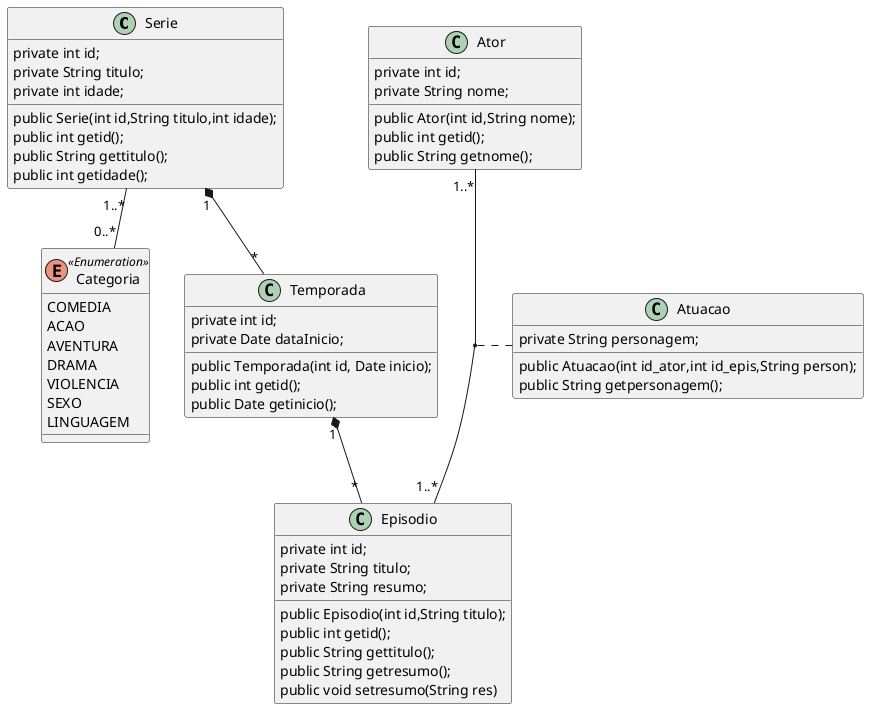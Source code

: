 @startuml POOFlix
    ' Modelagem baseada no enunciado.
    class Serie {
        private int id;
        private String titulo;
        private int idade;
        public Serie(int id,String titulo,int idade);
        public int getid();
        public String gettitulo();
        public int getidade();
    }

    enum Categoria <<Enumeration>>{
        COMEDIA
        ACAO
        AVENTURA
        DRAMA    
        VIOLENCIA
        SEXO
        LINGUAGEM
    }

    class Temporada {
        private int id;
        private Date dataInicio;
        public Temporada(int id, Date inicio);
        public int getid();
        public Date getinicio();
    }

    class Episodio {
        private int id;
        private String titulo;
        private String resumo;
        public Episodio(int id,String titulo);
        public int getid();
        public String gettitulo();
        public String getresumo();
        public void setresumo(String res)
    }

    class Ator {
        private int id;
        private String nome;
        public Ator(int id,String nome);
        public int getid();
        public String getnome();

    }

    class Atuacao {
        public Atuacao(int id_ator,int id_epis,String person);
        private String personagem;
        public String getpersonagem();
    }

    Serie "1" *-- "*" Temporada
    Serie "1..*" -- "0..*" Categoria
    Temporada "1" *-- "*" Episodio
    Ator "1..*" -- "1..*" Episodio
    (Ator, Episodio) .. Atuacao
@enduml